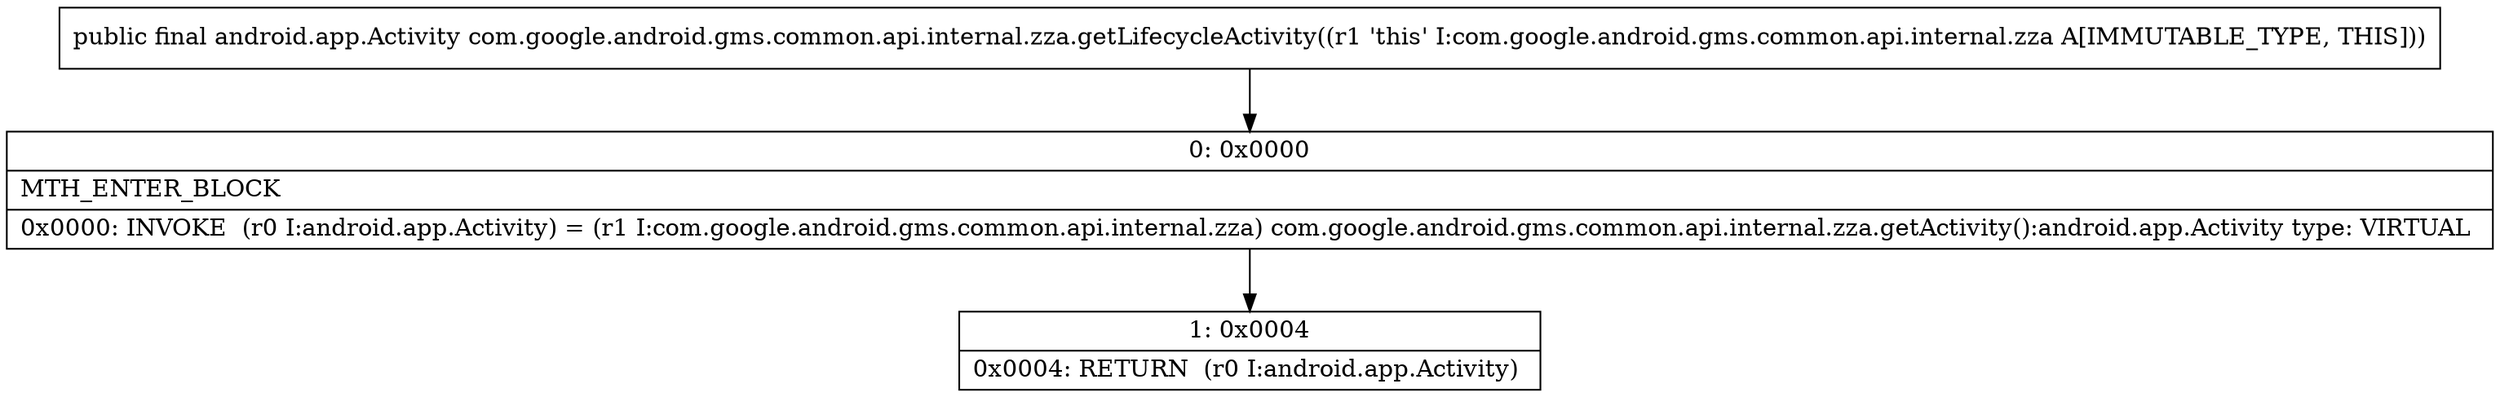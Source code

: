 digraph "CFG forcom.google.android.gms.common.api.internal.zza.getLifecycleActivity()Landroid\/app\/Activity;" {
Node_0 [shape=record,label="{0\:\ 0x0000|MTH_ENTER_BLOCK\l|0x0000: INVOKE  (r0 I:android.app.Activity) = (r1 I:com.google.android.gms.common.api.internal.zza) com.google.android.gms.common.api.internal.zza.getActivity():android.app.Activity type: VIRTUAL \l}"];
Node_1 [shape=record,label="{1\:\ 0x0004|0x0004: RETURN  (r0 I:android.app.Activity) \l}"];
MethodNode[shape=record,label="{public final android.app.Activity com.google.android.gms.common.api.internal.zza.getLifecycleActivity((r1 'this' I:com.google.android.gms.common.api.internal.zza A[IMMUTABLE_TYPE, THIS])) }"];
MethodNode -> Node_0;
Node_0 -> Node_1;
}

